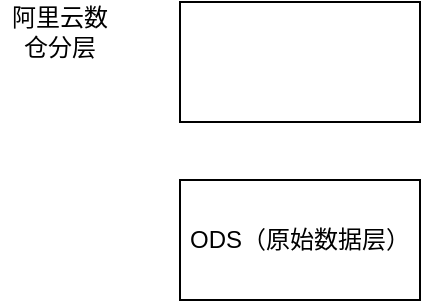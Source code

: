 <mxfile version="27.0.6">
  <diagram name="第 1 页" id="IsGkAifAaymL5s1E6pn2">
    <mxGraphModel dx="1226" dy="620" grid="1" gridSize="10" guides="1" tooltips="1" connect="1" arrows="1" fold="1" page="1" pageScale="1" pageWidth="827" pageHeight="1169" math="0" shadow="0">
      <root>
        <mxCell id="0" />
        <mxCell id="1" parent="0" />
        <mxCell id="I_psaVGzcSdA9k-5AXr2-1" value="" style="rounded=0;whiteSpace=wrap;html=1;" parent="1" vertex="1">
          <mxGeometry x="100" y="51" width="120" height="60" as="geometry" />
        </mxCell>
        <mxCell id="EinJu-5x4WggMxgmagd6-1" value="ODS（原始数据层）" style="rounded=0;whiteSpace=wrap;html=1;" parent="1" vertex="1">
          <mxGeometry x="100" y="140" width="120" height="60" as="geometry" />
        </mxCell>
        <mxCell id="WRWL0OdQ9SYDnA062jXD-1" value="阿里云数仓分层" style="text;html=1;align=center;verticalAlign=middle;whiteSpace=wrap;rounded=0;" vertex="1" parent="1">
          <mxGeometry x="10" y="51" width="60" height="30" as="geometry" />
        </mxCell>
      </root>
    </mxGraphModel>
  </diagram>
</mxfile>
